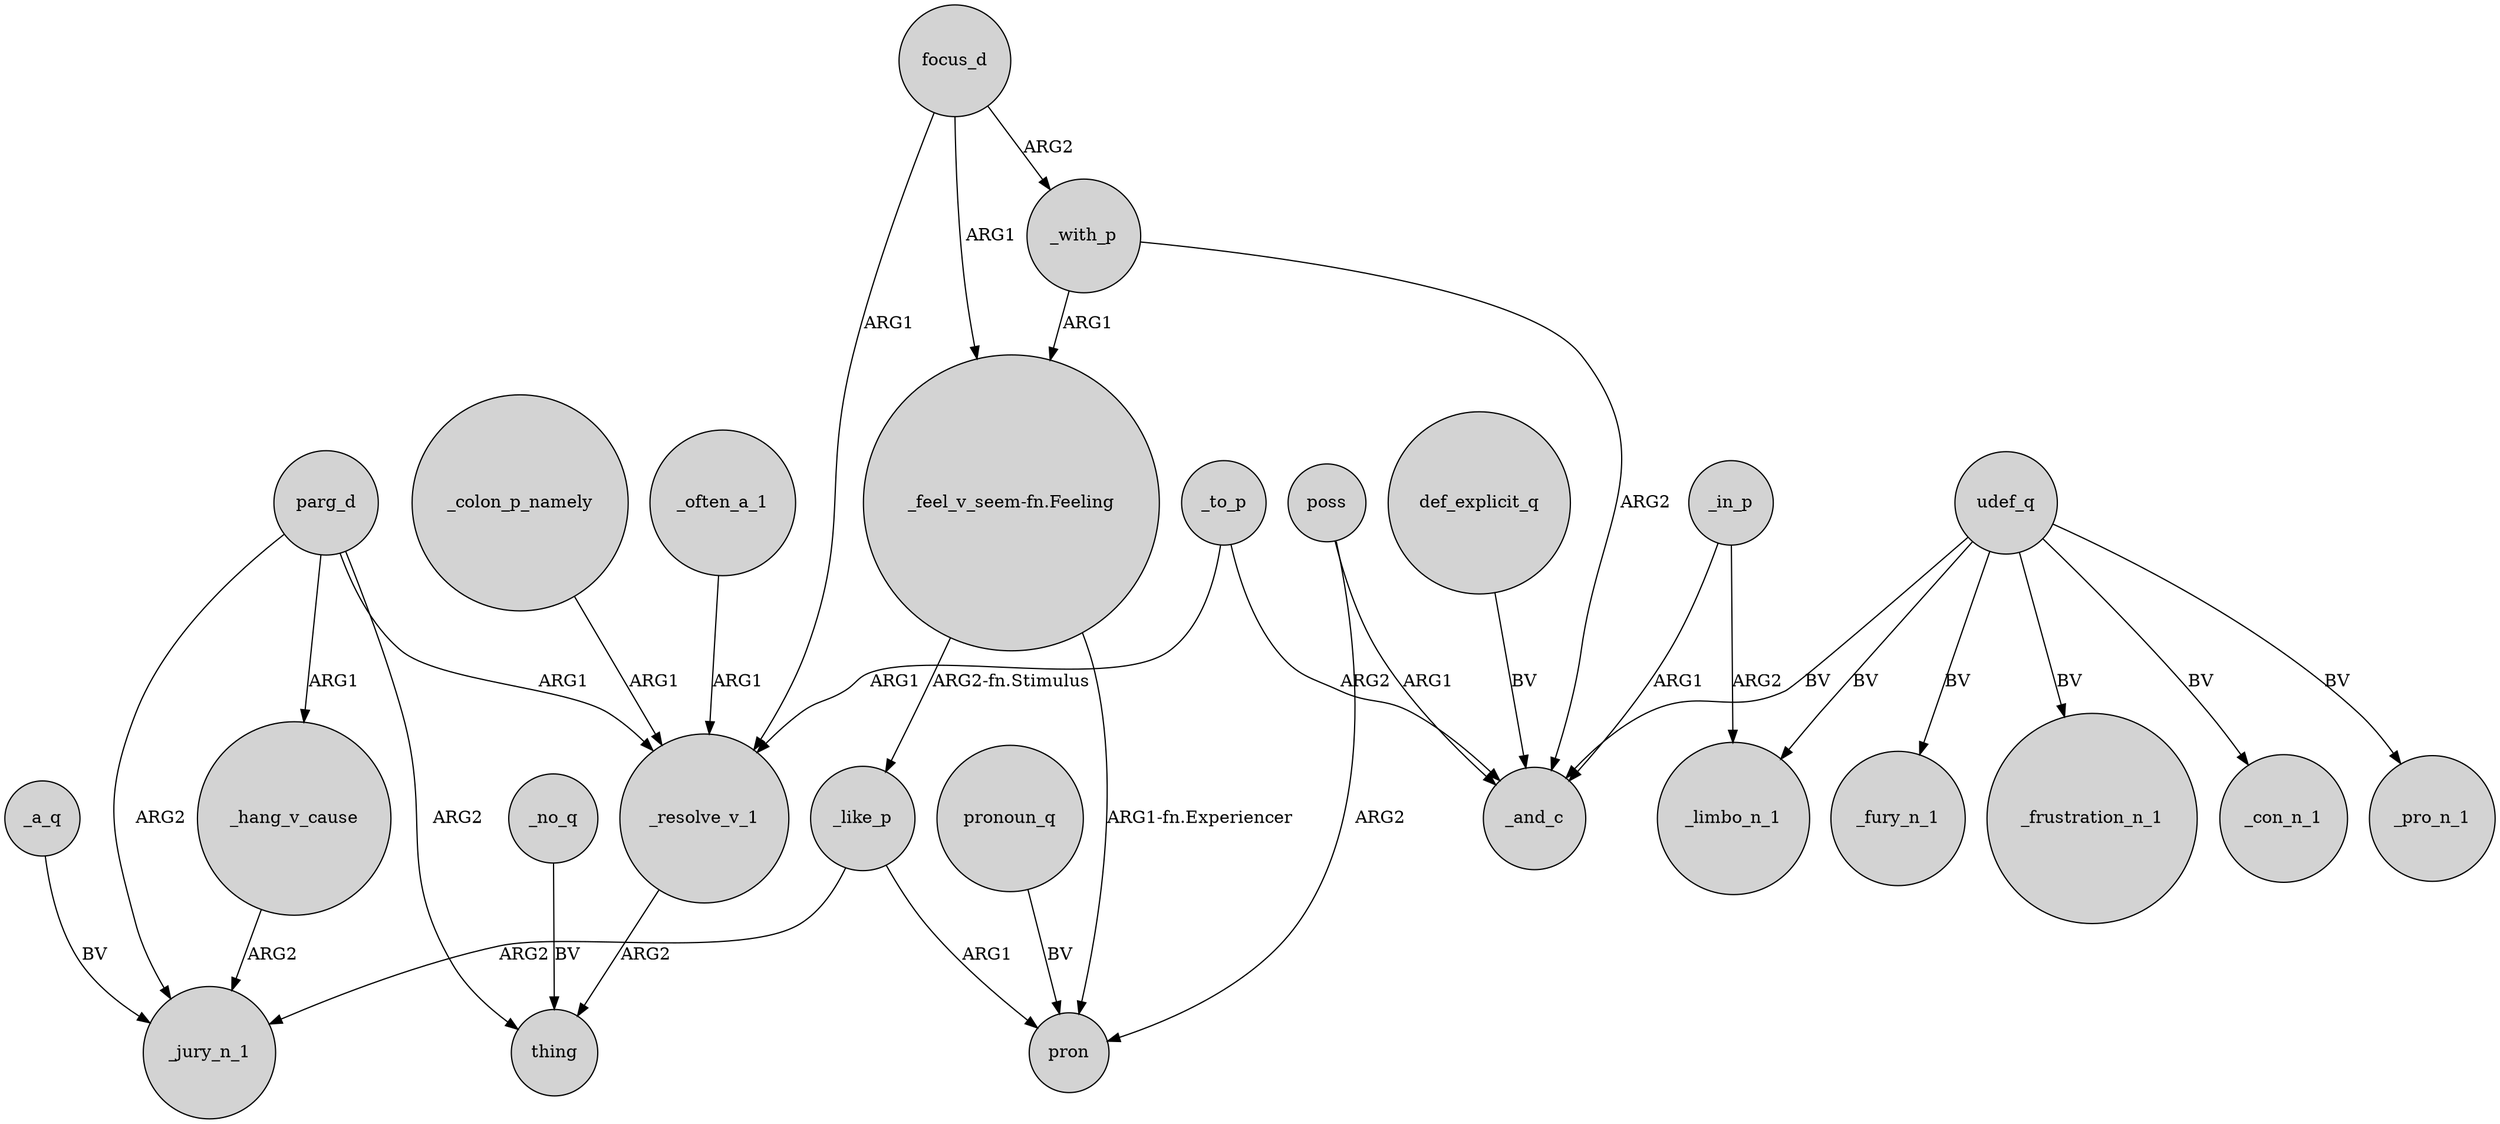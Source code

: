 digraph {
	node [shape=circle style=filled]
	_with_p -> _and_c [label=ARG2]
	poss -> pron [label=ARG2]
	poss -> _and_c [label=ARG1]
	parg_d -> _jury_n_1 [label=ARG2]
	udef_q -> _limbo_n_1 [label=BV]
	_in_p -> _limbo_n_1 [label=ARG2]
	def_explicit_q -> _and_c [label=BV]
	parg_d -> thing [label=ARG2]
	udef_q -> _frustration_n_1 [label=BV]
	focus_d -> _with_p [label=ARG2]
	"_feel_v_seem-fn.Feeling" -> pron [label="ARG1-fn.Experiencer"]
	_like_p -> pron [label=ARG1]
	_to_p -> _and_c [label=ARG2]
	"_feel_v_seem-fn.Feeling" -> _like_p [label="ARG2-fn.Stimulus"]
	_colon_p_namely -> _resolve_v_1 [label=ARG1]
	pronoun_q -> pron [label=BV]
	_hang_v_cause -> _jury_n_1 [label=ARG2]
	focus_d -> _resolve_v_1 [label=ARG1]
	_with_p -> "_feel_v_seem-fn.Feeling" [label=ARG1]
	_like_p -> _jury_n_1 [label=ARG2]
	udef_q -> _con_n_1 [label=BV]
	udef_q -> _pro_n_1 [label=BV]
	_in_p -> _and_c [label=ARG1]
	_no_q -> thing [label=BV]
	parg_d -> _hang_v_cause [label=ARG1]
	_to_p -> _resolve_v_1 [label=ARG1]
	focus_d -> "_feel_v_seem-fn.Feeling" [label=ARG1]
	_a_q -> _jury_n_1 [label=BV]
	parg_d -> _resolve_v_1 [label=ARG1]
	udef_q -> _fury_n_1 [label=BV]
	_often_a_1 -> _resolve_v_1 [label=ARG1]
	udef_q -> _and_c [label=BV]
	_resolve_v_1 -> thing [label=ARG2]
}
